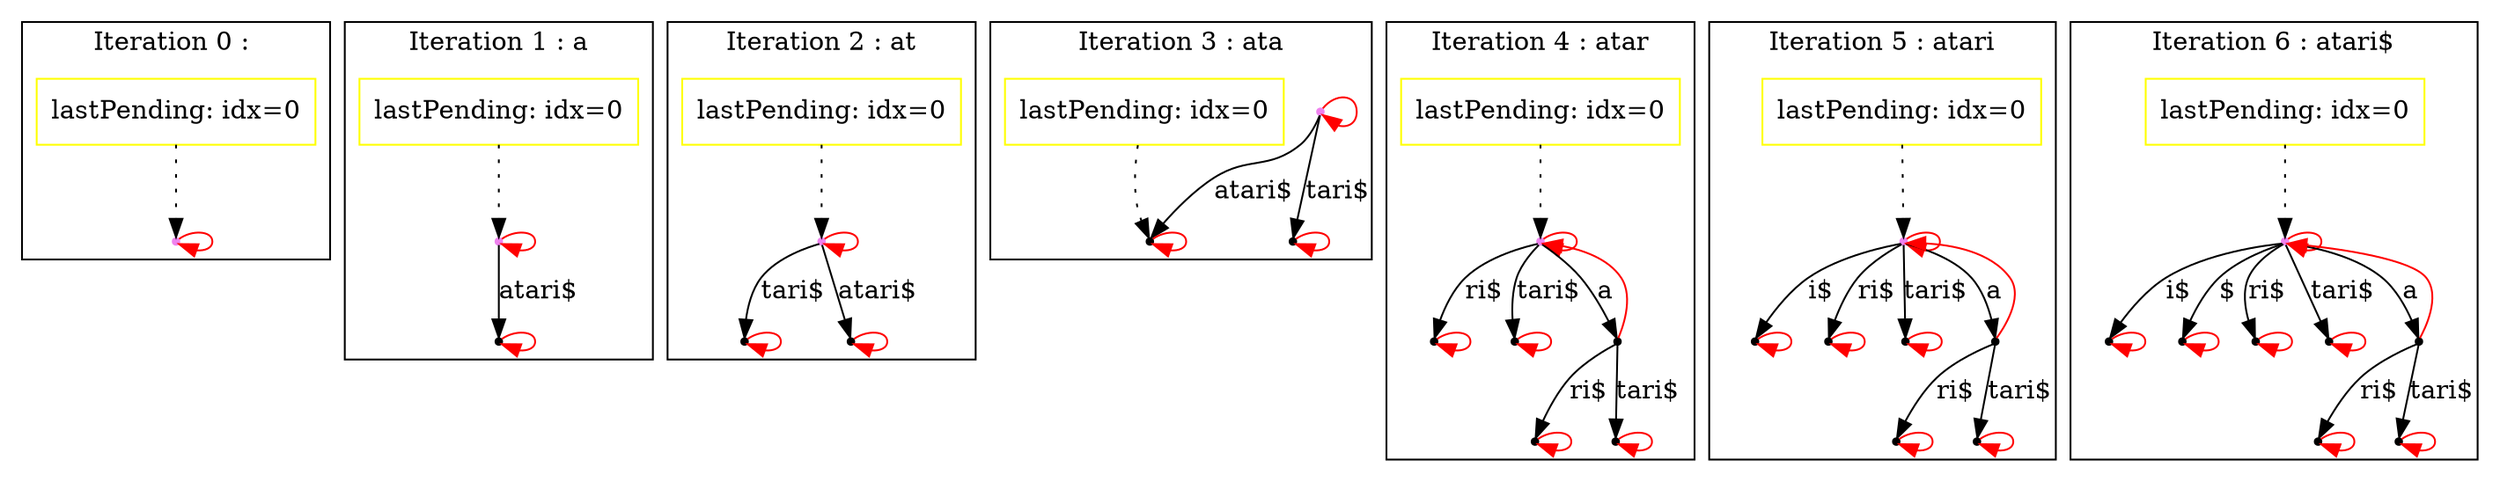 digraph SuffixTree {
subgraph cluster_0 {
	graph [color=black; label="Iteration 0 : "];
	node [shape=point];
	"node00x607000000020" [color=violet, label=""];
	"node00x607000000020" -> "node00x607000000020" [color=red];
	"lastPending0" [shape=box,color=yellow,label="lastPending: idx=0"];
	"lastPending0" -> "node00x607000000020" [style=dotted];
}
subgraph cluster_1 {
	graph [color=black; label="Iteration 1 : a"];
	node [shape=point];
	"node10x607000000020" [color=violet, label=""];
	"node10x607000000020" -> "node10x607000000020" [color=red];
	"node10x607000000020" -> "node10x607000000090" [label="atari$"];
	"node10x607000000090" [color=black, label=""];
	"node10x607000000090" -> "node10x607000000090" [color=red];
	"lastPending1" [shape=box,color=yellow,label="lastPending: idx=0"];
	"lastPending1" -> "node10x607000000020" [style=dotted];
}
subgraph cluster_2 {
	graph [color=black; label="Iteration 2 : at"];
	node [shape=point];
	"node20x607000000020" [color=violet, label=""];
	"node20x607000000020" -> "node20x607000000020" [color=red];
	"node20x607000000020" -> "node20x607000000100" [label="tari$"];
	"node20x607000000020" -> "node20x607000000090" [label="atari$"];
	"node20x607000000100" [color=black, label=""];
	"node20x607000000100" -> "node20x607000000100" [color=red];
	"node20x607000000090" [color=black, label=""];
	"node20x607000000090" -> "node20x607000000090" [color=red];
	"lastPending2" [shape=box,color=yellow,label="lastPending: idx=0"];
	"lastPending2" -> "node20x607000000020" [style=dotted];
}
subgraph cluster_3 {
	graph [color=black; label="Iteration 3 : ata"];
	node [shape=point];
	"node30x607000000020" [color=violet, label=""];
	"node30x607000000020" -> "node30x607000000020" [color=red];
	"node30x607000000020" -> "node30x607000000100" [label="tari$"];
	"node30x607000000020" -> "node30x607000000090" [label="atari$"];
	"node30x607000000100" [color=black, label=""];
	"node30x607000000100" -> "node30x607000000100" [color=red];
	"node30x607000000090" [color=black, label=""];
	"node30x607000000090" -> "node30x607000000090" [color=red];
	"lastPending3" [shape=box,color=yellow,label="lastPending: idx=0"];
	"lastPending3" -> "node30x607000000090" [style=dotted];
}
subgraph cluster_4 {
	graph [color=black; label="Iteration 4 : atar"];
	node [shape=point];
	"node40x607000000020" [color=violet, label=""];
	"node40x607000000020" -> "node40x607000000020" [color=red];
	"node40x607000000020" -> "node40x607000000250" [label="ri$"];
	"node40x607000000020" -> "node40x607000000100" [label="tari$"];
	"node40x607000000020" -> "node40x607000000170" [label="a"];
	"node40x607000000250" [color=black, label=""];
	"node40x607000000250" -> "node40x607000000250" [color=red];
	"node40x607000000100" [color=black, label=""];
	"node40x607000000100" -> "node40x607000000100" [color=red];
	"node40x607000000170" [color=black, label=""];
	"node40x607000000170" -> "node40x607000000020" [color=red];
	"node40x607000000170" -> "node40x6070000001e0" [label="ri$"];
	"node40x607000000170" -> "node40x607000000090" [label="tari$"];
	"node40x6070000001e0" [color=black, label=""];
	"node40x6070000001e0" -> "node40x6070000001e0" [color=red];
	"node40x607000000090" [color=black, label=""];
	"node40x607000000090" -> "node40x607000000090" [color=red];
	"lastPending4" [shape=box,color=yellow,label="lastPending: idx=0"];
	"lastPending4" -> "node40x607000000020" [style=dotted];
}
subgraph cluster_5 {
	graph [color=black; label="Iteration 5 : atari"];
	node [shape=point];
	"node50x607000000020" [color=violet, label=""];
	"node50x607000000020" -> "node50x607000000020" [color=red];
	"node50x607000000020" -> "node50x6070000002c0" [label="i$"];
	"node50x607000000020" -> "node50x607000000250" [label="ri$"];
	"node50x607000000020" -> "node50x607000000100" [label="tari$"];
	"node50x607000000020" -> "node50x607000000170" [label="a"];
	"node50x6070000002c0" [color=black, label=""];
	"node50x6070000002c0" -> "node50x6070000002c0" [color=red];
	"node50x607000000250" [color=black, label=""];
	"node50x607000000250" -> "node50x607000000250" [color=red];
	"node50x607000000100" [color=black, label=""];
	"node50x607000000100" -> "node50x607000000100" [color=red];
	"node50x607000000170" [color=black, label=""];
	"node50x607000000170" -> "node50x607000000020" [color=red];
	"node50x607000000170" -> "node50x6070000001e0" [label="ri$"];
	"node50x607000000170" -> "node50x607000000090" [label="tari$"];
	"node50x6070000001e0" [color=black, label=""];
	"node50x6070000001e0" -> "node50x6070000001e0" [color=red];
	"node50x607000000090" [color=black, label=""];
	"node50x607000000090" -> "node50x607000000090" [color=red];
	"lastPending5" [shape=box,color=yellow,label="lastPending: idx=0"];
	"lastPending5" -> "node50x607000000020" [style=dotted];
}
subgraph cluster_6 {
	graph [color=black; label="Iteration 6 : atari$"];
	node [shape=point];
	"node60x607000000020" [color=violet, label=""];
	"node60x607000000020" -> "node60x607000000020" [color=red];
	"node60x607000000020" -> "node60x6070000002c0" [label="i$"];
	"node60x607000000020" -> "node60x607000000330" [label="$"];
	"node60x607000000020" -> "node60x607000000250" [label="ri$"];
	"node60x607000000020" -> "node60x607000000100" [label="tari$"];
	"node60x607000000020" -> "node60x607000000170" [label="a"];
	"node60x6070000002c0" [color=black, label=""];
	"node60x6070000002c0" -> "node60x6070000002c0" [color=red];
	"node60x607000000330" [color=black, label=""];
	"node60x607000000330" -> "node60x607000000330" [color=red];
	"node60x607000000250" [color=black, label=""];
	"node60x607000000250" -> "node60x607000000250" [color=red];
	"node60x607000000100" [color=black, label=""];
	"node60x607000000100" -> "node60x607000000100" [color=red];
	"node60x607000000170" [color=black, label=""];
	"node60x607000000170" -> "node60x607000000020" [color=red];
	"node60x607000000170" -> "node60x6070000001e0" [label="ri$"];
	"node60x607000000170" -> "node60x607000000090" [label="tari$"];
	"node60x6070000001e0" [color=black, label=""];
	"node60x6070000001e0" -> "node60x6070000001e0" [color=red];
	"node60x607000000090" [color=black, label=""];
	"node60x607000000090" -> "node60x607000000090" [color=red];
	"lastPending6" [shape=box,color=yellow,label="lastPending: idx=0"];
	"lastPending6" -> "node60x607000000020" [style=dotted];
}
}
